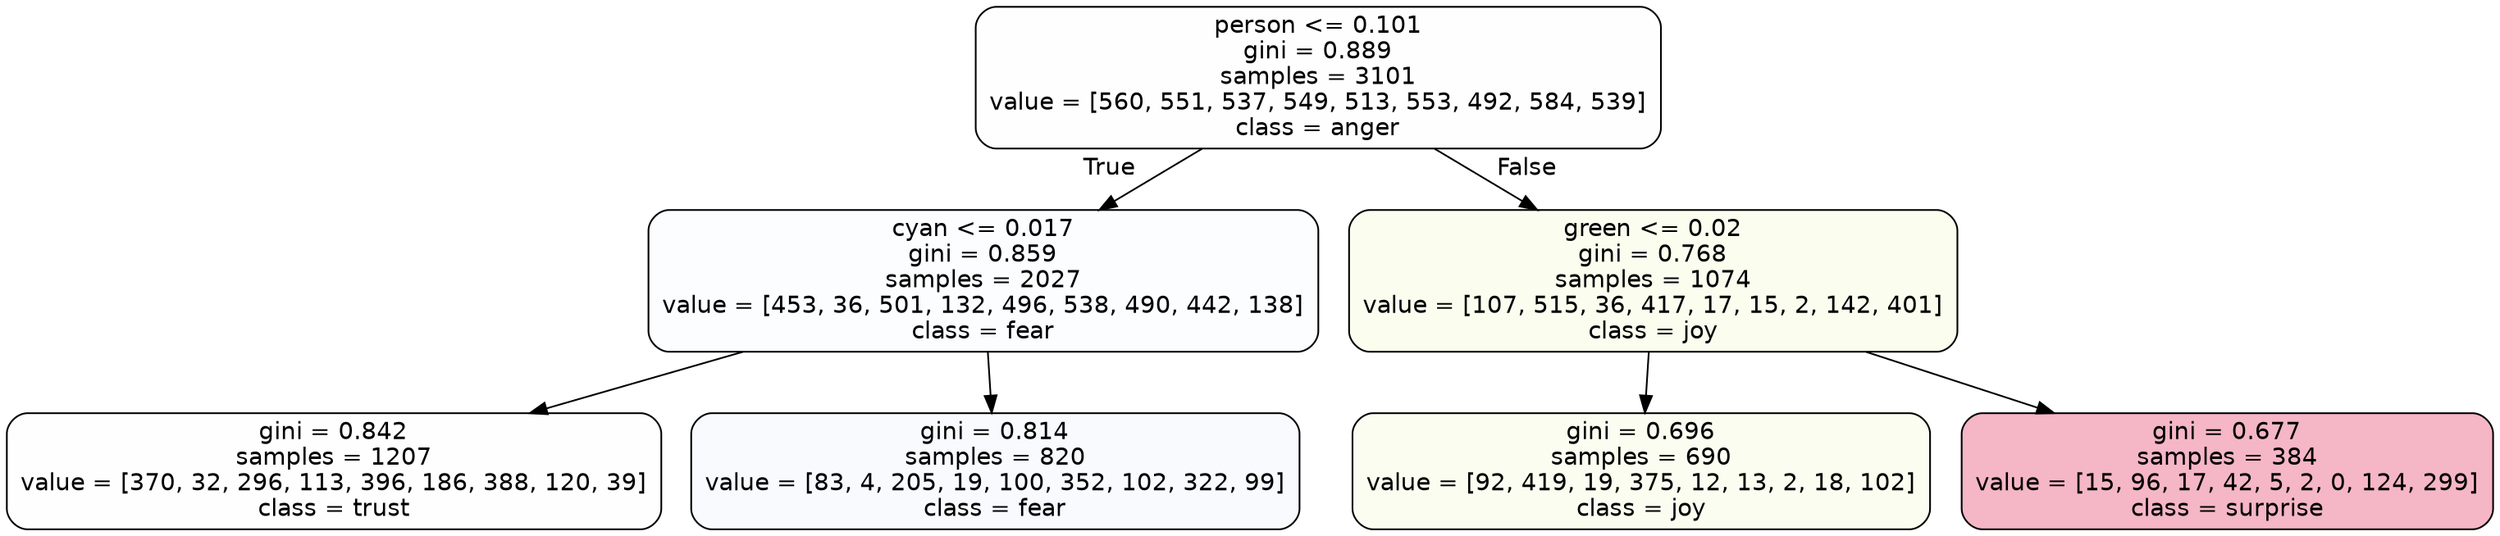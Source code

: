 digraph Tree {
node [shape=box, style="filled, rounded", color="black", fontname=helvetica] ;
edge [fontname=helvetica] ;
0 [label="person <= 0.101\ngini = 0.889\nsamples = 3101\nvalue = [560, 551, 537, 549, 513, 553, 492, 584, 539]\nclass = anger", fillcolor="#e539d701"] ;
1 [label="cyan <= 0.017\ngini = 0.859\nsamples = 2027\nvalue = [453, 36, 501, 132, 496, 538, 490, 442, 138]\nclass = fear", fillcolor="#3964e503"] ;
0 -> 1 [labeldistance=2.5, labelangle=45, headlabel="True"] ;
2 [label="gini = 0.842\nsamples = 1207\nvalue = [370, 32, 296, 113, 396, 186, 388, 120, 39]\nclass = trust", fillcolor="#39d7e501"] ;
1 -> 2 ;
3 [label="gini = 0.814\nsamples = 820\nvalue = [83, 4, 205, 19, 100, 352, 102, 322, 99]\nclass = fear", fillcolor="#3964e508"] ;
1 -> 3 ;
4 [label="green <= 0.02\ngini = 0.768\nsamples = 1074\nvalue = [107, 515, 36, 417, 17, 15, 2, 142, 401]\nclass = joy", fillcolor="#d7e53914"] ;
0 -> 4 [labeldistance=2.5, labelangle=-45, headlabel="False"] ;
5 [label="gini = 0.696\nsamples = 690\nvalue = [92, 419, 19, 375, 12, 13, 2, 18, 102]\nclass = joy", fillcolor="#d7e53911"] ;
4 -> 5 ;
6 [label="gini = 0.677\nsamples = 384\nvalue = [15, 96, 17, 42, 5, 2, 0, 124, 299]\nclass = surprise", fillcolor="#e539645e"] ;
4 -> 6 ;
}